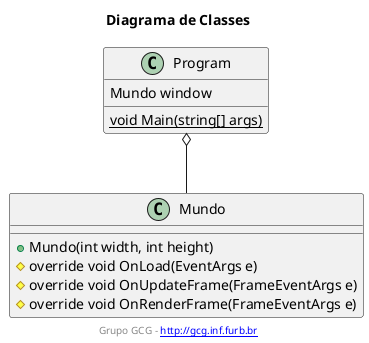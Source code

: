 /' http://plantuml.com/class-diagram '/ 
@startuml CG-N2_1

title Diagrama de Classes
footer Grupo GCG - [[http://gcg.inf.furb.br]]

Program : Mundo window
Program : {static} void Main(string[] args)
Program o-down- Mundo

Mundo : + Mundo(int width, int height)
Mundo : # override void OnLoad(EventArgs e)
Mundo : # override void OnUpdateFrame(FrameEventArgs e)
Mundo : # override void OnRenderFrame(FrameEventArgs e)

@enduml
